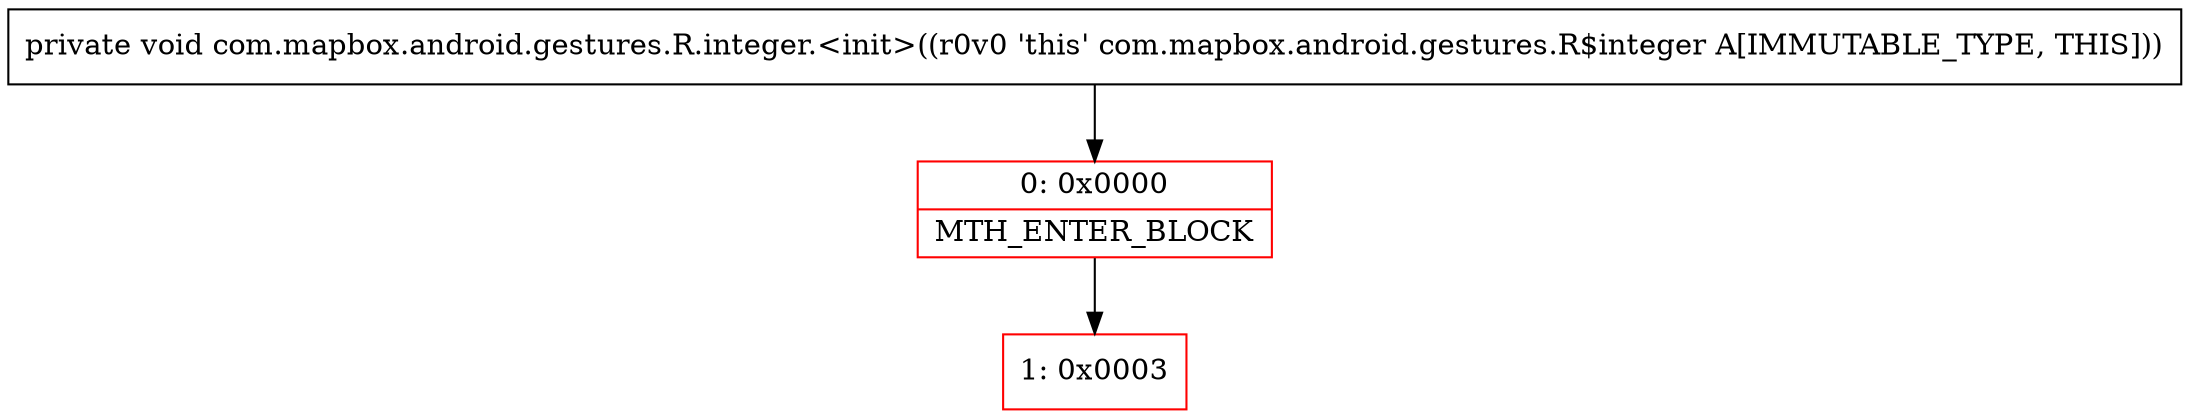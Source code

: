 digraph "CFG forcom.mapbox.android.gestures.R.integer.\<init\>()V" {
subgraph cluster_Region_692484571 {
label = "R(0)";
node [shape=record,color=blue];
}
Node_0 [shape=record,color=red,label="{0\:\ 0x0000|MTH_ENTER_BLOCK\l}"];
Node_1 [shape=record,color=red,label="{1\:\ 0x0003}"];
MethodNode[shape=record,label="{private void com.mapbox.android.gestures.R.integer.\<init\>((r0v0 'this' com.mapbox.android.gestures.R$integer A[IMMUTABLE_TYPE, THIS])) }"];
MethodNode -> Node_0;
Node_0 -> Node_1;
}


